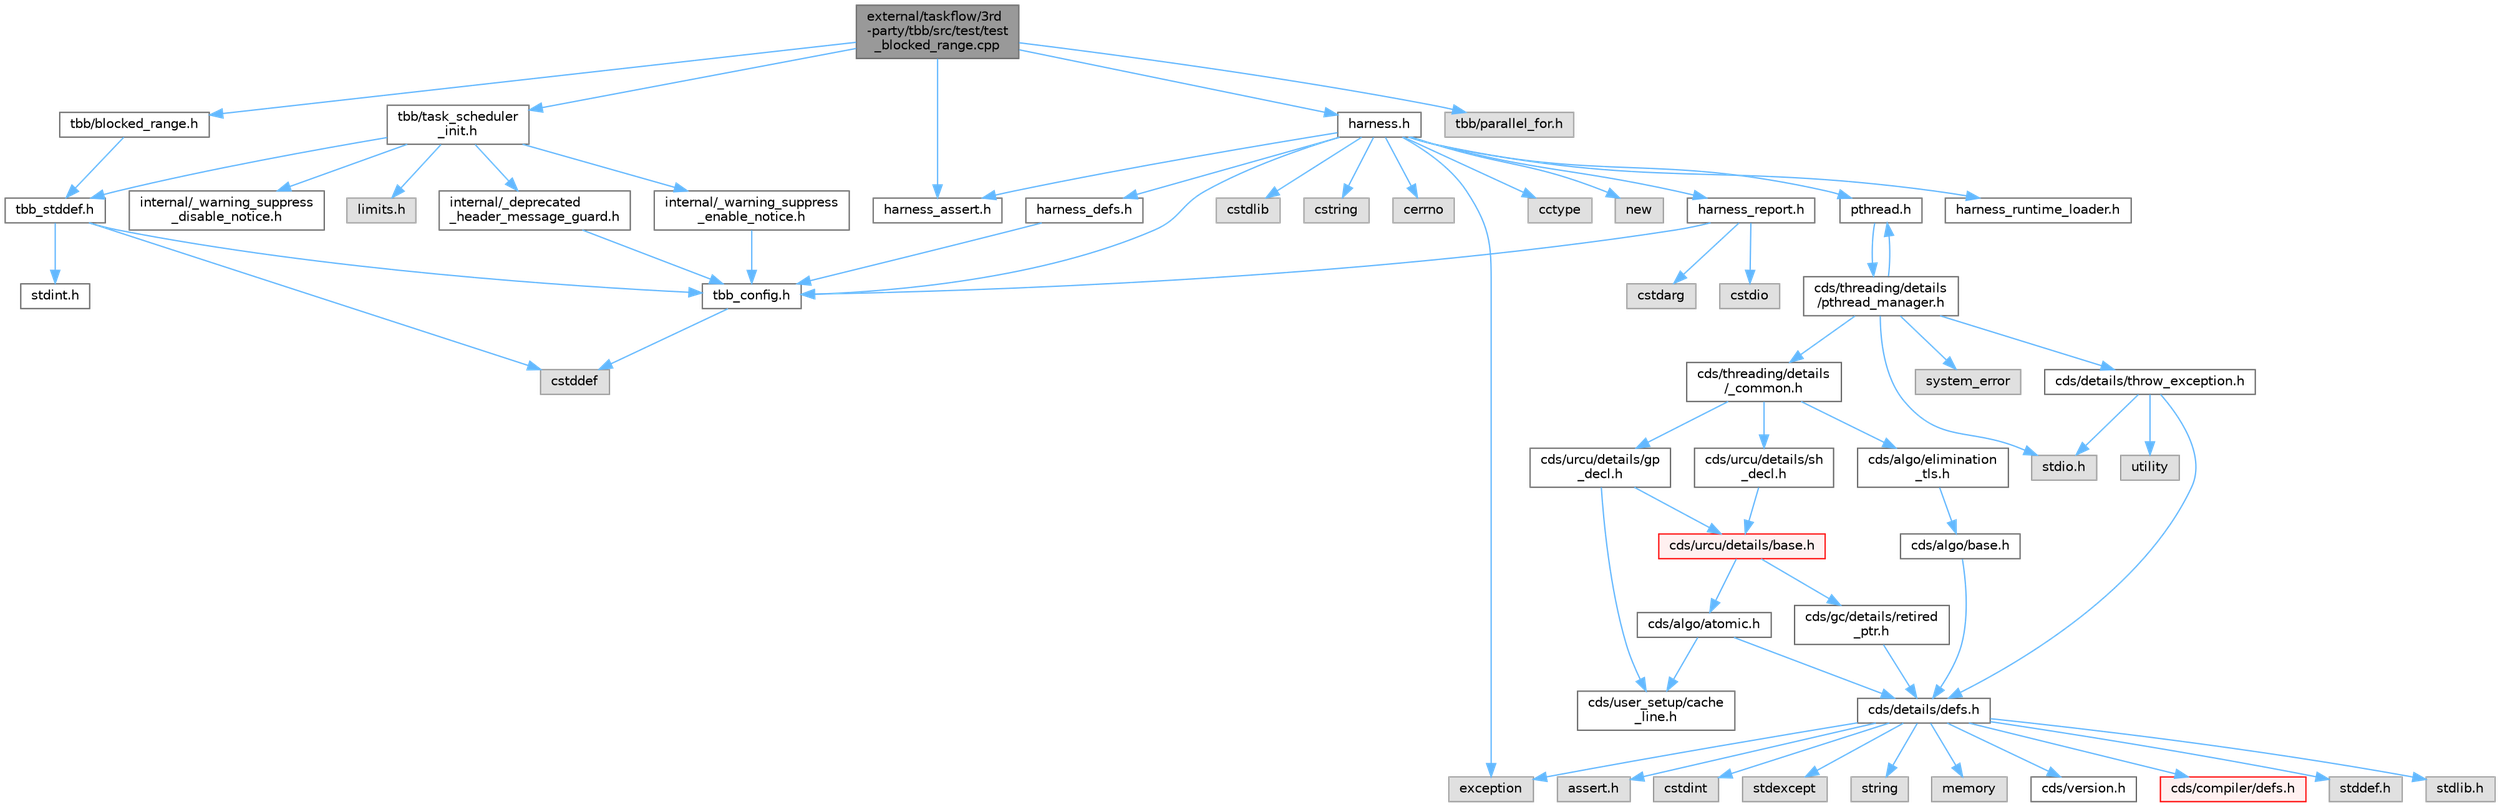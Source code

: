 digraph "external/taskflow/3rd-party/tbb/src/test/test_blocked_range.cpp"
{
 // LATEX_PDF_SIZE
  bgcolor="transparent";
  edge [fontname=Helvetica,fontsize=10,labelfontname=Helvetica,labelfontsize=10];
  node [fontname=Helvetica,fontsize=10,shape=box,height=0.2,width=0.4];
  Node1 [id="Node000001",label="external/taskflow/3rd\l-party/tbb/src/test/test\l_blocked_range.cpp",height=0.2,width=0.4,color="gray40", fillcolor="grey60", style="filled", fontcolor="black",tooltip=" "];
  Node1 -> Node2 [id="edge66_Node000001_Node000002",color="steelblue1",style="solid",tooltip=" "];
  Node2 [id="Node000002",label="tbb/blocked_range.h",height=0.2,width=0.4,color="grey40", fillcolor="white", style="filled",URL="$blocked__range_8h.html",tooltip=" "];
  Node2 -> Node3 [id="edge67_Node000002_Node000003",color="steelblue1",style="solid",tooltip=" "];
  Node3 [id="Node000003",label="tbb_stddef.h",height=0.2,width=0.4,color="grey40", fillcolor="white", style="filled",URL="$tbb__stddef_8h.html",tooltip=" "];
  Node3 -> Node4 [id="edge68_Node000003_Node000004",color="steelblue1",style="solid",tooltip=" "];
  Node4 [id="Node000004",label="tbb_config.h",height=0.2,width=0.4,color="grey40", fillcolor="white", style="filled",URL="$tbb__config_8h.html",tooltip=" "];
  Node4 -> Node5 [id="edge69_Node000004_Node000005",color="steelblue1",style="solid",tooltip=" "];
  Node5 [id="Node000005",label="cstddef",height=0.2,width=0.4,color="grey60", fillcolor="#E0E0E0", style="filled",tooltip=" "];
  Node3 -> Node5 [id="edge70_Node000003_Node000005",color="steelblue1",style="solid",tooltip=" "];
  Node3 -> Node6 [id="edge71_Node000003_Node000006",color="steelblue1",style="solid",tooltip=" "];
  Node6 [id="Node000006",label="stdint.h",height=0.2,width=0.4,color="grey40", fillcolor="white", style="filled",URL="$stdint_8h.html",tooltip=" "];
  Node1 -> Node7 [id="edge72_Node000001_Node000007",color="steelblue1",style="solid",tooltip=" "];
  Node7 [id="Node000007",label="harness_assert.h",height=0.2,width=0.4,color="grey40", fillcolor="white", style="filled",URL="$harness__assert_8h.html",tooltip=" "];
  Node1 -> Node8 [id="edge73_Node000001_Node000008",color="steelblue1",style="solid",tooltip=" "];
  Node8 [id="Node000008",label="tbb/parallel_for.h",height=0.2,width=0.4,color="grey60", fillcolor="#E0E0E0", style="filled",tooltip=" "];
  Node1 -> Node9 [id="edge74_Node000001_Node000009",color="steelblue1",style="solid",tooltip=" "];
  Node9 [id="Node000009",label="harness.h",height=0.2,width=0.4,color="grey40", fillcolor="white", style="filled",URL="$harness_8h.html",tooltip=" "];
  Node9 -> Node4 [id="edge75_Node000009_Node000004",color="steelblue1",style="solid",tooltip=" "];
  Node9 -> Node10 [id="edge76_Node000009_Node000010",color="steelblue1",style="solid",tooltip=" "];
  Node10 [id="Node000010",label="harness_defs.h",height=0.2,width=0.4,color="grey40", fillcolor="white", style="filled",URL="$harness__defs_8h.html",tooltip=" "];
  Node10 -> Node4 [id="edge77_Node000010_Node000004",color="steelblue1",style="solid",tooltip=" "];
  Node9 -> Node11 [id="edge78_Node000009_Node000011",color="steelblue1",style="solid",tooltip=" "];
  Node11 [id="Node000011",label="cstdlib",height=0.2,width=0.4,color="grey60", fillcolor="#E0E0E0", style="filled",tooltip=" "];
  Node9 -> Node12 [id="edge79_Node000009_Node000012",color="steelblue1",style="solid",tooltip=" "];
  Node12 [id="Node000012",label="cstring",height=0.2,width=0.4,color="grey60", fillcolor="#E0E0E0", style="filled",tooltip=" "];
  Node9 -> Node13 [id="edge80_Node000009_Node000013",color="steelblue1",style="solid",tooltip=" "];
  Node13 [id="Node000013",label="cerrno",height=0.2,width=0.4,color="grey60", fillcolor="#E0E0E0", style="filled",tooltip=" "];
  Node9 -> Node14 [id="edge81_Node000009_Node000014",color="steelblue1",style="solid",tooltip=" "];
  Node14 [id="Node000014",label="cctype",height=0.2,width=0.4,color="grey60", fillcolor="#E0E0E0", style="filled",tooltip=" "];
  Node9 -> Node15 [id="edge82_Node000009_Node000015",color="steelblue1",style="solid",tooltip=" "];
  Node15 [id="Node000015",label="new",height=0.2,width=0.4,color="grey60", fillcolor="#E0E0E0", style="filled",tooltip=" "];
  Node9 -> Node16 [id="edge83_Node000009_Node000016",color="steelblue1",style="solid",tooltip=" "];
  Node16 [id="Node000016",label="pthread.h",height=0.2,width=0.4,color="grey40", fillcolor="white", style="filled",URL="$pthread_8h.html",tooltip=" "];
  Node16 -> Node17 [id="edge84_Node000016_Node000017",color="steelblue1",style="solid",tooltip=" "];
  Node17 [id="Node000017",label="cds/threading/details\l/pthread_manager.h",height=0.2,width=0.4,color="grey40", fillcolor="white", style="filled",URL="$pthread__manager_8h.html",tooltip=" "];
  Node17 -> Node18 [id="edge85_Node000017_Node000018",color="steelblue1",style="solid",tooltip=" "];
  Node18 [id="Node000018",label="system_error",height=0.2,width=0.4,color="grey60", fillcolor="#E0E0E0", style="filled",tooltip=" "];
  Node17 -> Node19 [id="edge86_Node000017_Node000019",color="steelblue1",style="solid",tooltip=" "];
  Node19 [id="Node000019",label="stdio.h",height=0.2,width=0.4,color="grey60", fillcolor="#E0E0E0", style="filled",tooltip=" "];
  Node17 -> Node16 [id="edge87_Node000017_Node000016",color="steelblue1",style="solid",tooltip=" "];
  Node17 -> Node20 [id="edge88_Node000017_Node000020",color="steelblue1",style="solid",tooltip=" "];
  Node20 [id="Node000020",label="cds/threading/details\l/_common.h",height=0.2,width=0.4,color="grey40", fillcolor="white", style="filled",URL="$__common_8h.html",tooltip=" "];
  Node20 -> Node21 [id="edge89_Node000020_Node000021",color="steelblue1",style="solid",tooltip=" "];
  Node21 [id="Node000021",label="cds/urcu/details/gp\l_decl.h",height=0.2,width=0.4,color="grey40", fillcolor="white", style="filled",URL="$gp__decl_8h.html",tooltip=" "];
  Node21 -> Node22 [id="edge90_Node000021_Node000022",color="steelblue1",style="solid",tooltip=" "];
  Node22 [id="Node000022",label="cds/urcu/details/base.h",height=0.2,width=0.4,color="red", fillcolor="#FFF0F0", style="filled",URL="$external_2libcds_2cds_2urcu_2details_2base_8h.html",tooltip=" "];
  Node22 -> Node23 [id="edge91_Node000022_Node000023",color="steelblue1",style="solid",tooltip=" "];
  Node23 [id="Node000023",label="cds/algo/atomic.h",height=0.2,width=0.4,color="grey40", fillcolor="white", style="filled",URL="$external_2libcds_2cds_2algo_2atomic_8h.html",tooltip=" "];
  Node23 -> Node24 [id="edge92_Node000023_Node000024",color="steelblue1",style="solid",tooltip=" "];
  Node24 [id="Node000024",label="cds/details/defs.h",height=0.2,width=0.4,color="grey40", fillcolor="white", style="filled",URL="$details_2defs_8h.html",tooltip=" "];
  Node24 -> Node25 [id="edge93_Node000024_Node000025",color="steelblue1",style="solid",tooltip=" "];
  Node25 [id="Node000025",label="stddef.h",height=0.2,width=0.4,color="grey60", fillcolor="#E0E0E0", style="filled",tooltip=" "];
  Node24 -> Node26 [id="edge94_Node000024_Node000026",color="steelblue1",style="solid",tooltip=" "];
  Node26 [id="Node000026",label="stdlib.h",height=0.2,width=0.4,color="grey60", fillcolor="#E0E0E0", style="filled",tooltip=" "];
  Node24 -> Node27 [id="edge95_Node000024_Node000027",color="steelblue1",style="solid",tooltip=" "];
  Node27 [id="Node000027",label="assert.h",height=0.2,width=0.4,color="grey60", fillcolor="#E0E0E0", style="filled",tooltip=" "];
  Node24 -> Node28 [id="edge96_Node000024_Node000028",color="steelblue1",style="solid",tooltip=" "];
  Node28 [id="Node000028",label="cstdint",height=0.2,width=0.4,color="grey60", fillcolor="#E0E0E0", style="filled",tooltip=" "];
  Node24 -> Node29 [id="edge97_Node000024_Node000029",color="steelblue1",style="solid",tooltip=" "];
  Node29 [id="Node000029",label="exception",height=0.2,width=0.4,color="grey60", fillcolor="#E0E0E0", style="filled",tooltip=" "];
  Node24 -> Node30 [id="edge98_Node000024_Node000030",color="steelblue1",style="solid",tooltip=" "];
  Node30 [id="Node000030",label="stdexcept",height=0.2,width=0.4,color="grey60", fillcolor="#E0E0E0", style="filled",tooltip=" "];
  Node24 -> Node31 [id="edge99_Node000024_Node000031",color="steelblue1",style="solid",tooltip=" "];
  Node31 [id="Node000031",label="string",height=0.2,width=0.4,color="grey60", fillcolor="#E0E0E0", style="filled",tooltip=" "];
  Node24 -> Node32 [id="edge100_Node000024_Node000032",color="steelblue1",style="solid",tooltip=" "];
  Node32 [id="Node000032",label="memory",height=0.2,width=0.4,color="grey60", fillcolor="#E0E0E0", style="filled",tooltip=" "];
  Node24 -> Node33 [id="edge101_Node000024_Node000033",color="steelblue1",style="solid",tooltip=" "];
  Node33 [id="Node000033",label="cds/version.h",height=0.2,width=0.4,color="grey40", fillcolor="white", style="filled",URL="$external_2libcds_2cds_2version_8h.html",tooltip=" "];
  Node24 -> Node34 [id="edge102_Node000024_Node000034",color="steelblue1",style="solid",tooltip=" "];
  Node34 [id="Node000034",label="cds/compiler/defs.h",height=0.2,width=0.4,color="red", fillcolor="#FFF0F0", style="filled",URL="$compiler_2defs_8h.html",tooltip=" "];
  Node23 -> Node37 [id="edge103_Node000023_Node000037",color="steelblue1",style="solid",tooltip=" "];
  Node37 [id="Node000037",label="cds/user_setup/cache\l_line.h",height=0.2,width=0.4,color="grey40", fillcolor="white", style="filled",URL="$cache__line_8h.html",tooltip="Cache-line size definition"];
  Node22 -> Node38 [id="edge104_Node000022_Node000038",color="steelblue1",style="solid",tooltip=" "];
  Node38 [id="Node000038",label="cds/gc/details/retired\l_ptr.h",height=0.2,width=0.4,color="grey40", fillcolor="white", style="filled",URL="$retired__ptr_8h.html",tooltip=" "];
  Node38 -> Node24 [id="edge105_Node000038_Node000024",color="steelblue1",style="solid",tooltip=" "];
  Node21 -> Node37 [id="edge106_Node000021_Node000037",color="steelblue1",style="solid",tooltip=" "];
  Node20 -> Node59 [id="edge107_Node000020_Node000059",color="steelblue1",style="solid",tooltip=" "];
  Node59 [id="Node000059",label="cds/urcu/details/sh\l_decl.h",height=0.2,width=0.4,color="grey40", fillcolor="white", style="filled",URL="$sh__decl_8h.html",tooltip=" "];
  Node59 -> Node22 [id="edge108_Node000059_Node000022",color="steelblue1",style="solid",tooltip=" "];
  Node20 -> Node60 [id="edge109_Node000020_Node000060",color="steelblue1",style="solid",tooltip=" "];
  Node60 [id="Node000060",label="cds/algo/elimination\l_tls.h",height=0.2,width=0.4,color="grey40", fillcolor="white", style="filled",URL="$elimination__tls_8h.html",tooltip=" "];
  Node60 -> Node61 [id="edge110_Node000060_Node000061",color="steelblue1",style="solid",tooltip=" "];
  Node61 [id="Node000061",label="cds/algo/base.h",height=0.2,width=0.4,color="grey40", fillcolor="white", style="filled",URL="$external_2libcds_2cds_2algo_2base_8h.html",tooltip=" "];
  Node61 -> Node24 [id="edge111_Node000061_Node000024",color="steelblue1",style="solid",tooltip=" "];
  Node17 -> Node53 [id="edge112_Node000017_Node000053",color="steelblue1",style="solid",tooltip=" "];
  Node53 [id="Node000053",label="cds/details/throw_exception.h",height=0.2,width=0.4,color="grey40", fillcolor="white", style="filled",URL="$throw__exception_8h.html",tooltip=" "];
  Node53 -> Node24 [id="edge113_Node000053_Node000024",color="steelblue1",style="solid",tooltip=" "];
  Node53 -> Node19 [id="edge114_Node000053_Node000019",color="steelblue1",style="solid",tooltip=" "];
  Node53 -> Node54 [id="edge115_Node000053_Node000054",color="steelblue1",style="solid",tooltip=" "];
  Node54 [id="Node000054",label="utility",height=0.2,width=0.4,color="grey60", fillcolor="#E0E0E0", style="filled",tooltip=" "];
  Node9 -> Node62 [id="edge116_Node000009_Node000062",color="steelblue1",style="solid",tooltip=" "];
  Node62 [id="Node000062",label="harness_runtime_loader.h",height=0.2,width=0.4,color="grey40", fillcolor="white", style="filled",URL="$harness__runtime__loader_8h.html",tooltip=" "];
  Node9 -> Node63 [id="edge117_Node000009_Node000063",color="steelblue1",style="solid",tooltip=" "];
  Node63 [id="Node000063",label="harness_report.h",height=0.2,width=0.4,color="grey40", fillcolor="white", style="filled",URL="$harness__report_8h.html",tooltip=" "];
  Node63 -> Node64 [id="edge118_Node000063_Node000064",color="steelblue1",style="solid",tooltip=" "];
  Node64 [id="Node000064",label="cstdio",height=0.2,width=0.4,color="grey60", fillcolor="#E0E0E0", style="filled",tooltip=" "];
  Node63 -> Node65 [id="edge119_Node000063_Node000065",color="steelblue1",style="solid",tooltip=" "];
  Node65 [id="Node000065",label="cstdarg",height=0.2,width=0.4,color="grey60", fillcolor="#E0E0E0", style="filled",tooltip=" "];
  Node63 -> Node4 [id="edge120_Node000063_Node000004",color="steelblue1",style="solid",tooltip=" "];
  Node9 -> Node29 [id="edge121_Node000009_Node000029",color="steelblue1",style="solid",tooltip=" "];
  Node9 -> Node7 [id="edge122_Node000009_Node000007",color="steelblue1",style="solid",tooltip=" "];
  Node1 -> Node66 [id="edge123_Node000001_Node000066",color="steelblue1",style="solid",tooltip=" "];
  Node66 [id="Node000066",label="tbb/task_scheduler\l_init.h",height=0.2,width=0.4,color="grey40", fillcolor="white", style="filled",URL="$task__scheduler__init_8h.html",tooltip=" "];
  Node66 -> Node67 [id="edge124_Node000066_Node000067",color="steelblue1",style="solid",tooltip=" "];
  Node67 [id="Node000067",label="internal/_deprecated\l_header_message_guard.h",height=0.2,width=0.4,color="grey40", fillcolor="white", style="filled",URL="$__deprecated__header__message__guard_8h.html",tooltip=" "];
  Node67 -> Node4 [id="edge125_Node000067_Node000004",color="steelblue1",style="solid",tooltip=" "];
  Node66 -> Node68 [id="edge126_Node000066_Node000068",color="steelblue1",style="solid",tooltip=" "];
  Node68 [id="Node000068",label="internal/_warning_suppress\l_enable_notice.h",height=0.2,width=0.4,color="grey40", fillcolor="white", style="filled",URL="$__warning__suppress__enable__notice_8h.html",tooltip=" "];
  Node68 -> Node4 [id="edge127_Node000068_Node000004",color="steelblue1",style="solid",tooltip=" "];
  Node66 -> Node3 [id="edge128_Node000066_Node000003",color="steelblue1",style="solid",tooltip=" "];
  Node66 -> Node69 [id="edge129_Node000066_Node000069",color="steelblue1",style="solid",tooltip=" "];
  Node69 [id="Node000069",label="limits.h",height=0.2,width=0.4,color="grey60", fillcolor="#E0E0E0", style="filled",tooltip=" "];
  Node66 -> Node70 [id="edge130_Node000066_Node000070",color="steelblue1",style="solid",tooltip=" "];
  Node70 [id="Node000070",label="internal/_warning_suppress\l_disable_notice.h",height=0.2,width=0.4,color="grey40", fillcolor="white", style="filled",URL="$__warning__suppress__disable__notice_8h.html",tooltip=" "];
}
